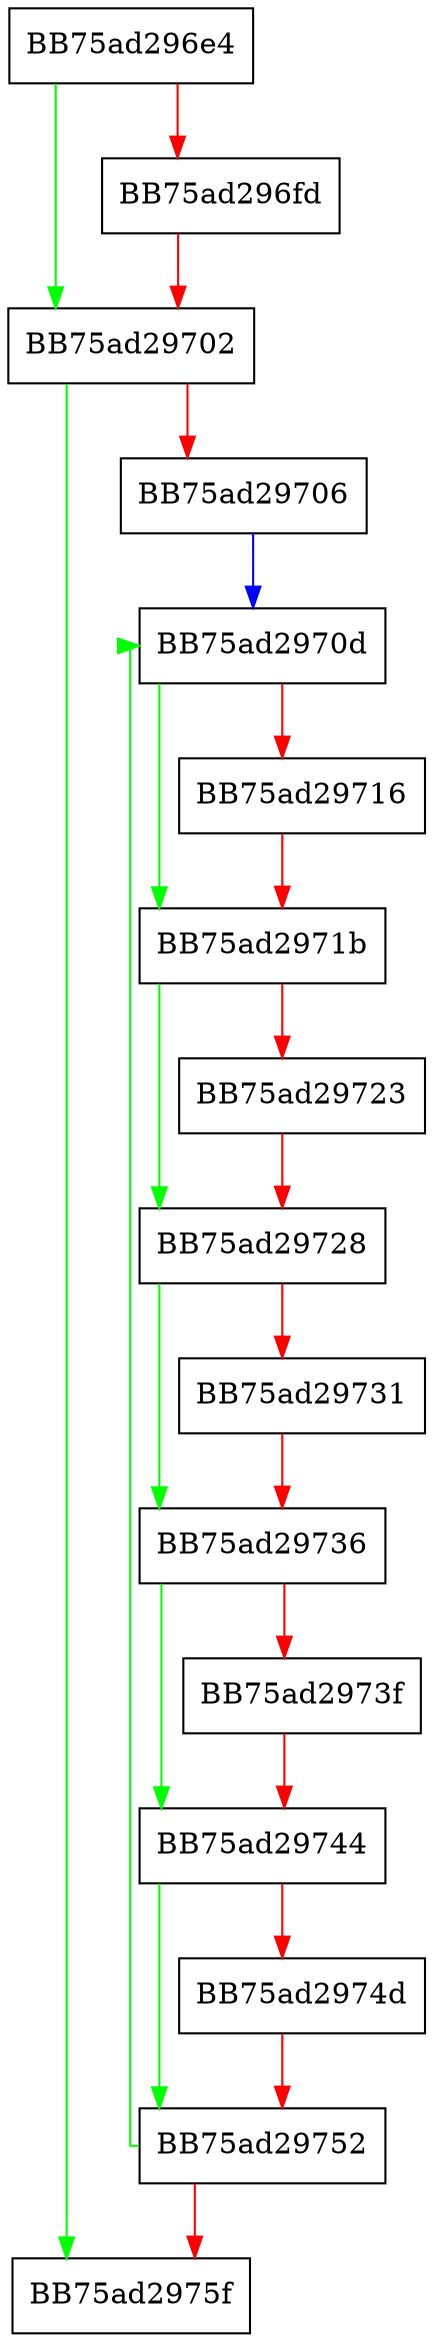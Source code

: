 digraph FreeTransportProvidersMap {
  node [shape="box"];
  graph [splines=ortho];
  BB75ad296e4 -> BB75ad29702 [color="green"];
  BB75ad296e4 -> BB75ad296fd [color="red"];
  BB75ad296fd -> BB75ad29702 [color="red"];
  BB75ad29702 -> BB75ad2975f [color="green"];
  BB75ad29702 -> BB75ad29706 [color="red"];
  BB75ad29706 -> BB75ad2970d [color="blue"];
  BB75ad2970d -> BB75ad2971b [color="green"];
  BB75ad2970d -> BB75ad29716 [color="red"];
  BB75ad29716 -> BB75ad2971b [color="red"];
  BB75ad2971b -> BB75ad29728 [color="green"];
  BB75ad2971b -> BB75ad29723 [color="red"];
  BB75ad29723 -> BB75ad29728 [color="red"];
  BB75ad29728 -> BB75ad29736 [color="green"];
  BB75ad29728 -> BB75ad29731 [color="red"];
  BB75ad29731 -> BB75ad29736 [color="red"];
  BB75ad29736 -> BB75ad29744 [color="green"];
  BB75ad29736 -> BB75ad2973f [color="red"];
  BB75ad2973f -> BB75ad29744 [color="red"];
  BB75ad29744 -> BB75ad29752 [color="green"];
  BB75ad29744 -> BB75ad2974d [color="red"];
  BB75ad2974d -> BB75ad29752 [color="red"];
  BB75ad29752 -> BB75ad2970d [color="green"];
  BB75ad29752 -> BB75ad2975f [color="red"];
}